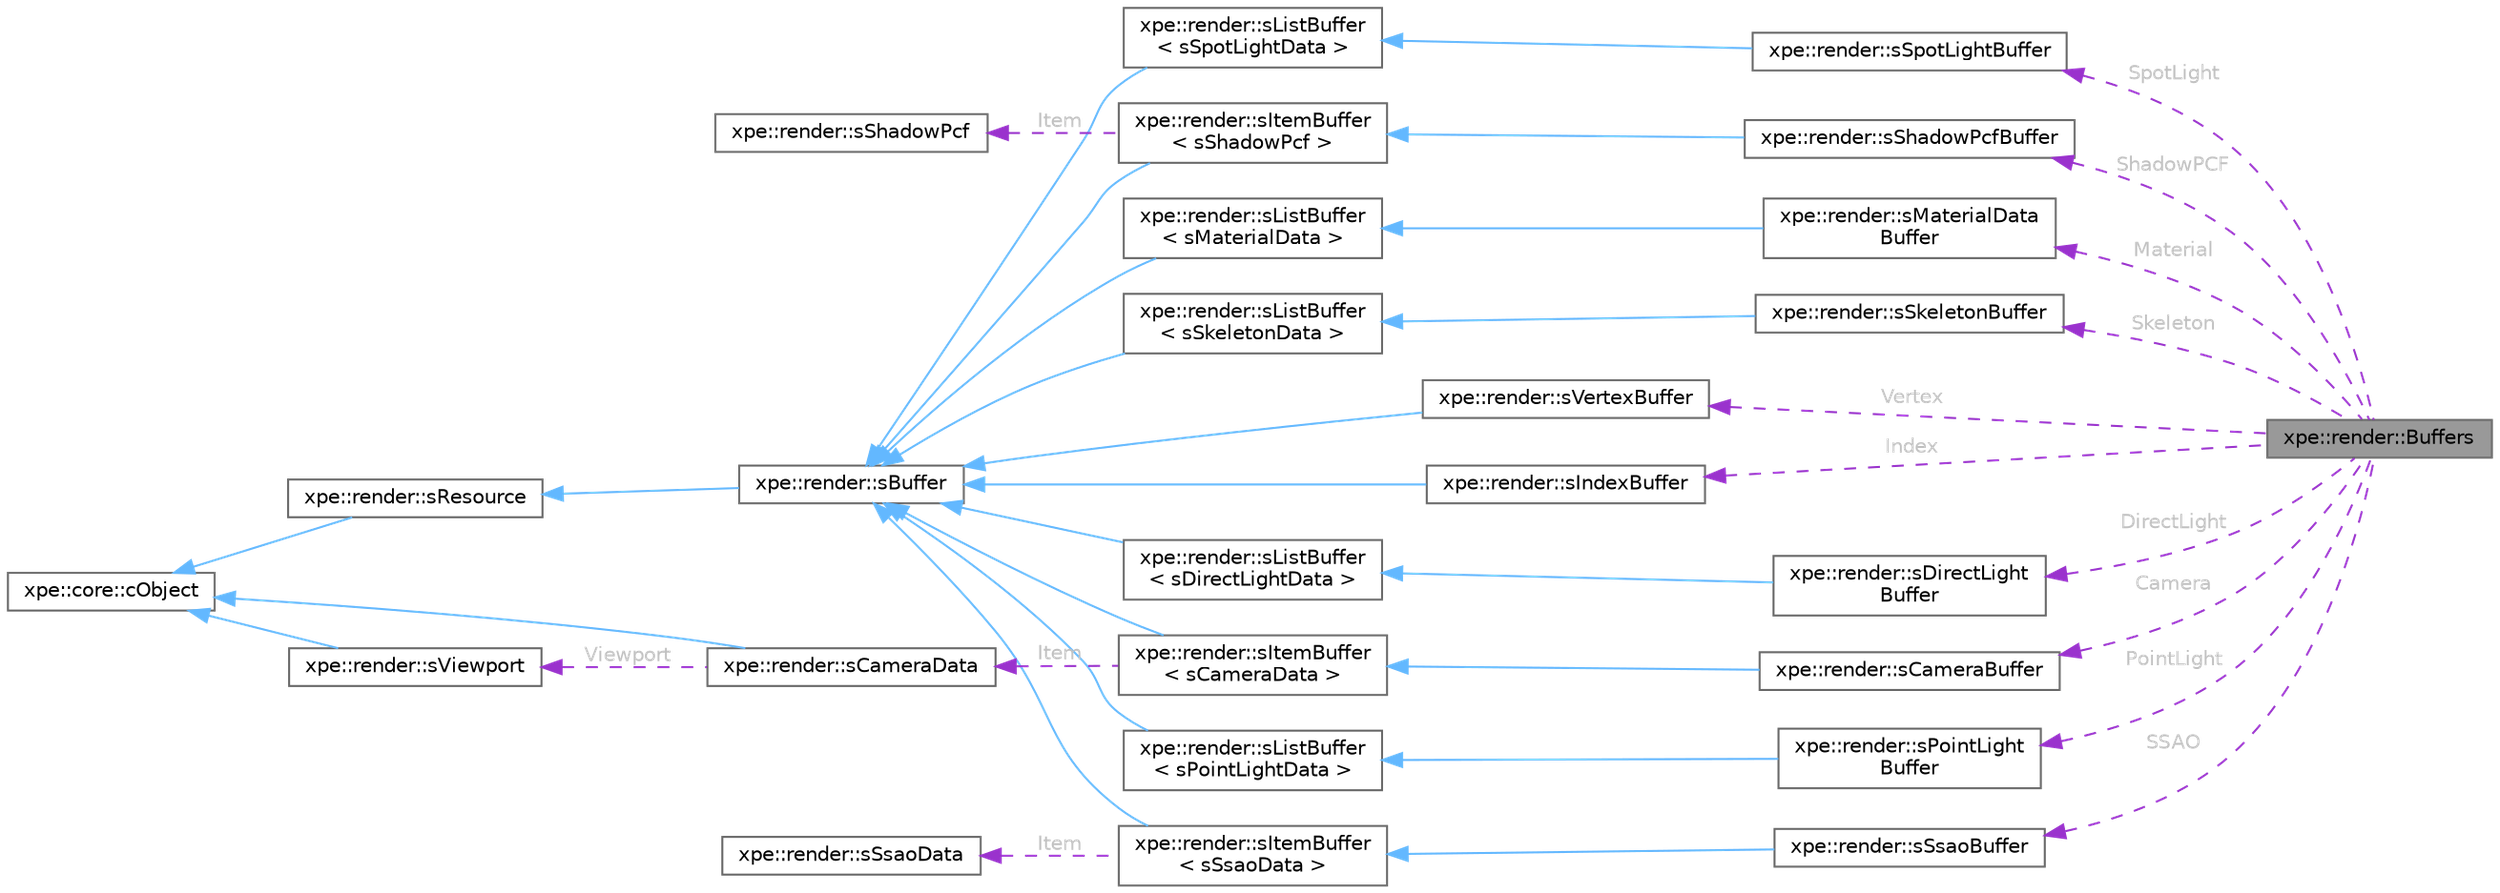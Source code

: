 digraph "xpe::render::Buffers"
{
 // LATEX_PDF_SIZE
  bgcolor="transparent";
  edge [fontname=Helvetica,fontsize=10,labelfontname=Helvetica,labelfontsize=10];
  node [fontname=Helvetica,fontsize=10,shape=box,height=0.2,width=0.4];
  rankdir="LR";
  Node1 [id="Node000001",label="xpe::render::Buffers",height=0.2,width=0.4,color="gray40", fillcolor="grey60", style="filled", fontcolor="black",tooltip=" "];
  Node2 -> Node1 [id="edge73_Node000001_Node000002",dir="back",color="darkorchid3",style="dashed",tooltip=" ",label=" Vertex",fontcolor="grey" ];
  Node2 [id="Node000002",label="xpe::render::sVertexBuffer",height=0.2,width=0.4,color="gray40", fillcolor="white", style="filled",URL="$structxpe_1_1render_1_1s_vertex_buffer.html",tooltip=" "];
  Node3 -> Node2 [id="edge74_Node000002_Node000003",dir="back",color="steelblue1",style="solid",tooltip=" "];
  Node3 [id="Node000003",label="xpe::render::sBuffer",height=0.2,width=0.4,color="gray40", fillcolor="white", style="filled",URL="$structxpe_1_1render_1_1s_buffer.html",tooltip=" "];
  Node4 -> Node3 [id="edge75_Node000003_Node000004",dir="back",color="steelblue1",style="solid",tooltip=" "];
  Node4 [id="Node000004",label="xpe::render::sResource",height=0.2,width=0.4,color="gray40", fillcolor="white", style="filled",URL="$structxpe_1_1render_1_1s_resource.html",tooltip=" "];
  Node5 -> Node4 [id="edge76_Node000004_Node000005",dir="back",color="steelblue1",style="solid",tooltip=" "];
  Node5 [id="Node000005",label="xpe::core::cObject",height=0.2,width=0.4,color="gray40", fillcolor="white", style="filled",URL="$classxpe_1_1core_1_1c_object.html",tooltip=" "];
  Node6 -> Node1 [id="edge77_Node000001_Node000006",dir="back",color="darkorchid3",style="dashed",tooltip=" ",label=" Index",fontcolor="grey" ];
  Node6 [id="Node000006",label="xpe::render::sIndexBuffer",height=0.2,width=0.4,color="gray40", fillcolor="white", style="filled",URL="$structxpe_1_1render_1_1s_index_buffer.html",tooltip=" "];
  Node3 -> Node6 [id="edge78_Node000006_Node000003",dir="back",color="steelblue1",style="solid",tooltip=" "];
  Node7 -> Node1 [id="edge79_Node000001_Node000007",dir="back",color="darkorchid3",style="dashed",tooltip=" ",label=" Camera",fontcolor="grey" ];
  Node7 [id="Node000007",label="xpe::render::sCameraBuffer",height=0.2,width=0.4,color="gray40", fillcolor="white", style="filled",URL="$structxpe_1_1render_1_1s_camera_buffer.html",tooltip=" "];
  Node8 -> Node7 [id="edge80_Node000007_Node000008",dir="back",color="steelblue1",style="solid",tooltip=" "];
  Node8 [id="Node000008",label="xpe::render::sItemBuffer\l\< sCameraData \>",height=0.2,width=0.4,color="gray40", fillcolor="white", style="filled",URL="$structxpe_1_1render_1_1s_item_buffer.html",tooltip=" "];
  Node3 -> Node8 [id="edge81_Node000008_Node000003",dir="back",color="steelblue1",style="solid",tooltip=" "];
  Node9 -> Node8 [id="edge82_Node000008_Node000009",dir="back",color="darkorchid3",style="dashed",tooltip=" ",label=" Item",fontcolor="grey" ];
  Node9 [id="Node000009",label="xpe::render::sCameraData",height=0.2,width=0.4,color="gray40", fillcolor="white", style="filled",URL="$structxpe_1_1render_1_1s_camera_data.html",tooltip=" "];
  Node5 -> Node9 [id="edge83_Node000009_Node000005",dir="back",color="steelblue1",style="solid",tooltip=" "];
  Node10 -> Node9 [id="edge84_Node000009_Node000010",dir="back",color="darkorchid3",style="dashed",tooltip=" ",label=" Viewport",fontcolor="grey" ];
  Node10 [id="Node000010",label="xpe::render::sViewport",height=0.2,width=0.4,color="gray40", fillcolor="white", style="filled",URL="$structxpe_1_1render_1_1s_viewport.html",tooltip=" "];
  Node5 -> Node10 [id="edge85_Node000010_Node000005",dir="back",color="steelblue1",style="solid",tooltip=" "];
  Node11 -> Node1 [id="edge86_Node000001_Node000011",dir="back",color="darkorchid3",style="dashed",tooltip=" ",label=" DirectLight",fontcolor="grey" ];
  Node11 [id="Node000011",label="xpe::render::sDirectLight\lBuffer",height=0.2,width=0.4,color="gray40", fillcolor="white", style="filled",URL="$structxpe_1_1render_1_1s_direct_light_buffer.html",tooltip=" "];
  Node12 -> Node11 [id="edge87_Node000011_Node000012",dir="back",color="steelblue1",style="solid",tooltip=" "];
  Node12 [id="Node000012",label="xpe::render::sListBuffer\l\< sDirectLightData \>",height=0.2,width=0.4,color="gray40", fillcolor="white", style="filled",URL="$classxpe_1_1render_1_1s_list_buffer.html",tooltip=" "];
  Node3 -> Node12 [id="edge88_Node000012_Node000003",dir="back",color="steelblue1",style="solid",tooltip=" "];
  Node13 -> Node1 [id="edge89_Node000001_Node000013",dir="back",color="darkorchid3",style="dashed",tooltip=" ",label=" PointLight",fontcolor="grey" ];
  Node13 [id="Node000013",label="xpe::render::sPointLight\lBuffer",height=0.2,width=0.4,color="gray40", fillcolor="white", style="filled",URL="$structxpe_1_1render_1_1s_point_light_buffer.html",tooltip=" "];
  Node14 -> Node13 [id="edge90_Node000013_Node000014",dir="back",color="steelblue1",style="solid",tooltip=" "];
  Node14 [id="Node000014",label="xpe::render::sListBuffer\l\< sPointLightData \>",height=0.2,width=0.4,color="gray40", fillcolor="white", style="filled",URL="$classxpe_1_1render_1_1s_list_buffer.html",tooltip=" "];
  Node3 -> Node14 [id="edge91_Node000014_Node000003",dir="back",color="steelblue1",style="solid",tooltip=" "];
  Node15 -> Node1 [id="edge92_Node000001_Node000015",dir="back",color="darkorchid3",style="dashed",tooltip=" ",label=" SpotLight",fontcolor="grey" ];
  Node15 [id="Node000015",label="xpe::render::sSpotLightBuffer",height=0.2,width=0.4,color="gray40", fillcolor="white", style="filled",URL="$structxpe_1_1render_1_1s_spot_light_buffer.html",tooltip=" "];
  Node16 -> Node15 [id="edge93_Node000015_Node000016",dir="back",color="steelblue1",style="solid",tooltip=" "];
  Node16 [id="Node000016",label="xpe::render::sListBuffer\l\< sSpotLightData \>",height=0.2,width=0.4,color="gray40", fillcolor="white", style="filled",URL="$classxpe_1_1render_1_1s_list_buffer.html",tooltip=" "];
  Node3 -> Node16 [id="edge94_Node000016_Node000003",dir="back",color="steelblue1",style="solid",tooltip=" "];
  Node17 -> Node1 [id="edge95_Node000001_Node000017",dir="back",color="darkorchid3",style="dashed",tooltip=" ",label=" Material",fontcolor="grey" ];
  Node17 [id="Node000017",label="xpe::render::sMaterialData\lBuffer",height=0.2,width=0.4,color="gray40", fillcolor="white", style="filled",URL="$structxpe_1_1render_1_1s_material_data_buffer.html",tooltip=" "];
  Node18 -> Node17 [id="edge96_Node000017_Node000018",dir="back",color="steelblue1",style="solid",tooltip=" "];
  Node18 [id="Node000018",label="xpe::render::sListBuffer\l\< sMaterialData \>",height=0.2,width=0.4,color="gray40", fillcolor="white", style="filled",URL="$classxpe_1_1render_1_1s_list_buffer.html",tooltip=" "];
  Node3 -> Node18 [id="edge97_Node000018_Node000003",dir="back",color="steelblue1",style="solid",tooltip=" "];
  Node19 -> Node1 [id="edge98_Node000001_Node000019",dir="back",color="darkorchid3",style="dashed",tooltip=" ",label=" ShadowPCF",fontcolor="grey" ];
  Node19 [id="Node000019",label="xpe::render::sShadowPcfBuffer",height=0.2,width=0.4,color="gray40", fillcolor="white", style="filled",URL="$structxpe_1_1render_1_1s_shadow_pcf_buffer.html",tooltip=" "];
  Node20 -> Node19 [id="edge99_Node000019_Node000020",dir="back",color="steelblue1",style="solid",tooltip=" "];
  Node20 [id="Node000020",label="xpe::render::sItemBuffer\l\< sShadowPcf \>",height=0.2,width=0.4,color="gray40", fillcolor="white", style="filled",URL="$structxpe_1_1render_1_1s_item_buffer.html",tooltip=" "];
  Node3 -> Node20 [id="edge100_Node000020_Node000003",dir="back",color="steelblue1",style="solid",tooltip=" "];
  Node21 -> Node20 [id="edge101_Node000020_Node000021",dir="back",color="darkorchid3",style="dashed",tooltip=" ",label=" Item",fontcolor="grey" ];
  Node21 [id="Node000021",label="xpe::render::sShadowPcf",height=0.2,width=0.4,color="gray40", fillcolor="white", style="filled",URL="$structxpe_1_1render_1_1s_shadow_pcf.html",tooltip=" "];
  Node22 -> Node1 [id="edge102_Node000001_Node000022",dir="back",color="darkorchid3",style="dashed",tooltip=" ",label=" Skeleton",fontcolor="grey" ];
  Node22 [id="Node000022",label="xpe::render::sSkeletonBuffer",height=0.2,width=0.4,color="gray40", fillcolor="white", style="filled",URL="$structxpe_1_1render_1_1s_skeleton_buffer.html",tooltip=" "];
  Node23 -> Node22 [id="edge103_Node000022_Node000023",dir="back",color="steelblue1",style="solid",tooltip=" "];
  Node23 [id="Node000023",label="xpe::render::sListBuffer\l\< sSkeletonData \>",height=0.2,width=0.4,color="gray40", fillcolor="white", style="filled",URL="$classxpe_1_1render_1_1s_list_buffer.html",tooltip=" "];
  Node3 -> Node23 [id="edge104_Node000023_Node000003",dir="back",color="steelblue1",style="solid",tooltip=" "];
  Node24 -> Node1 [id="edge105_Node000001_Node000024",dir="back",color="darkorchid3",style="dashed",tooltip=" ",label=" SSAO",fontcolor="grey" ];
  Node24 [id="Node000024",label="xpe::render::sSsaoBuffer",height=0.2,width=0.4,color="gray40", fillcolor="white", style="filled",URL="$structxpe_1_1render_1_1s_ssao_buffer.html",tooltip=" "];
  Node25 -> Node24 [id="edge106_Node000024_Node000025",dir="back",color="steelblue1",style="solid",tooltip=" "];
  Node25 [id="Node000025",label="xpe::render::sItemBuffer\l\< sSsaoData \>",height=0.2,width=0.4,color="gray40", fillcolor="white", style="filled",URL="$structxpe_1_1render_1_1s_item_buffer.html",tooltip=" "];
  Node3 -> Node25 [id="edge107_Node000025_Node000003",dir="back",color="steelblue1",style="solid",tooltip=" "];
  Node26 -> Node25 [id="edge108_Node000025_Node000026",dir="back",color="darkorchid3",style="dashed",tooltip=" ",label=" Item",fontcolor="grey" ];
  Node26 [id="Node000026",label="xpe::render::sSsaoData",height=0.2,width=0.4,color="gray40", fillcolor="white", style="filled",URL="$structxpe_1_1render_1_1s_ssao_data.html",tooltip=" "];
}
